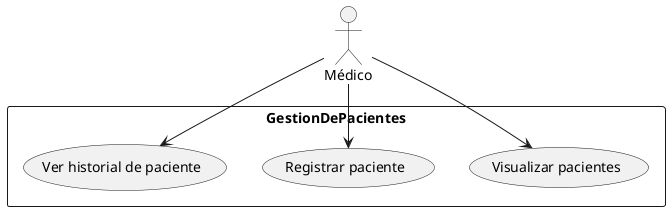@startuml GestionDePacientesUseCaseDiagram
actor medico as "Médico"

rectangle GestionDePacientes {
    usecase visualizarPacientes as "Visualizar pacientes"
    usecase registrarPaciente as "Registrar paciente"
    usecase verHistorialDePaciente as "Ver historial de paciente"
}
medico-->visualizarPacientes
medico-->registrarPaciente
medico-->verHistorialDePaciente
@enduml
